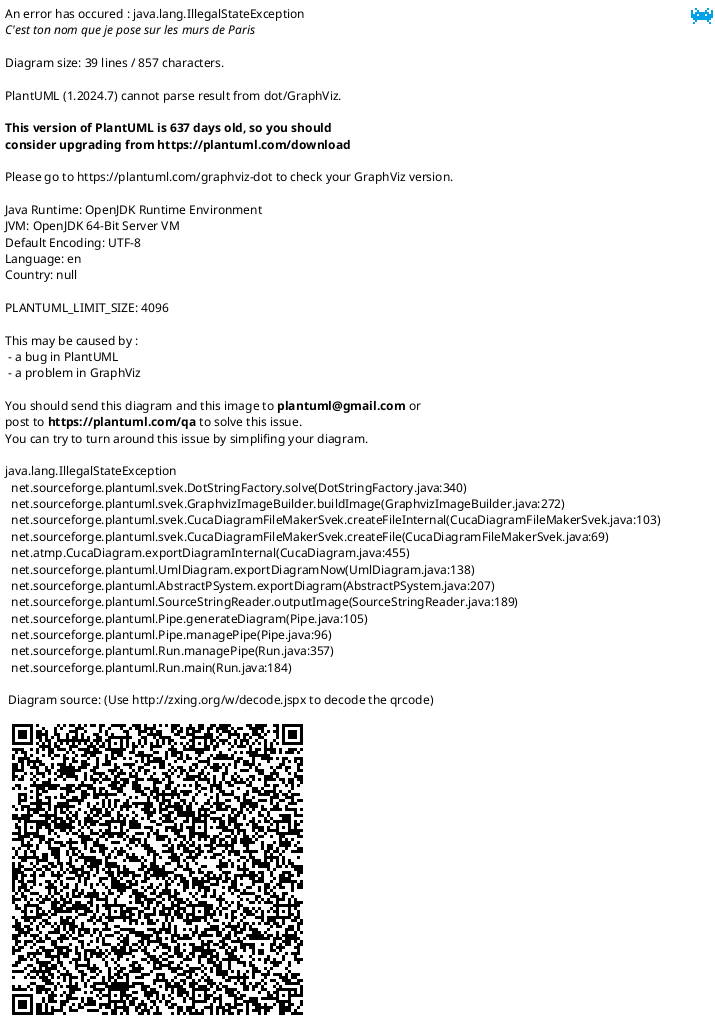 @startuml Architecture

' Define layers
skinparam linetype ortho
skinparam componentStyle rectangle

package "Communication Layer" {
    actor User
    component "Digital Assistant\n(Chatbot)" as Chatbot
}

package "Processing Layer" {
    database "Knowledge Base" {
        [Document Chunks] as Chunks
        [Embeddings] as Embeddings
    }
    
    component "RAG Engine" as RAG {
        [Search & Inference] as Search
        [Response Generation] as Response
    }
}

package "Input Layer" {
    component "File Processing" {
        [PDF Processor]
        [Image Processor]
        [DOCX Processor]
    }
}

' Define relationships
User --> Chatbot : queries
Chatbot --> RAG : processes query
RAG --> "Knowledge Base" : retrieves context
"File Processing" --> "Knowledge Base" : stores processed documents

' Layout hints
Chatbot -[hidden]-> RAG
"Knowledge Base" -[hidden]-> "File Processing"

@enduml